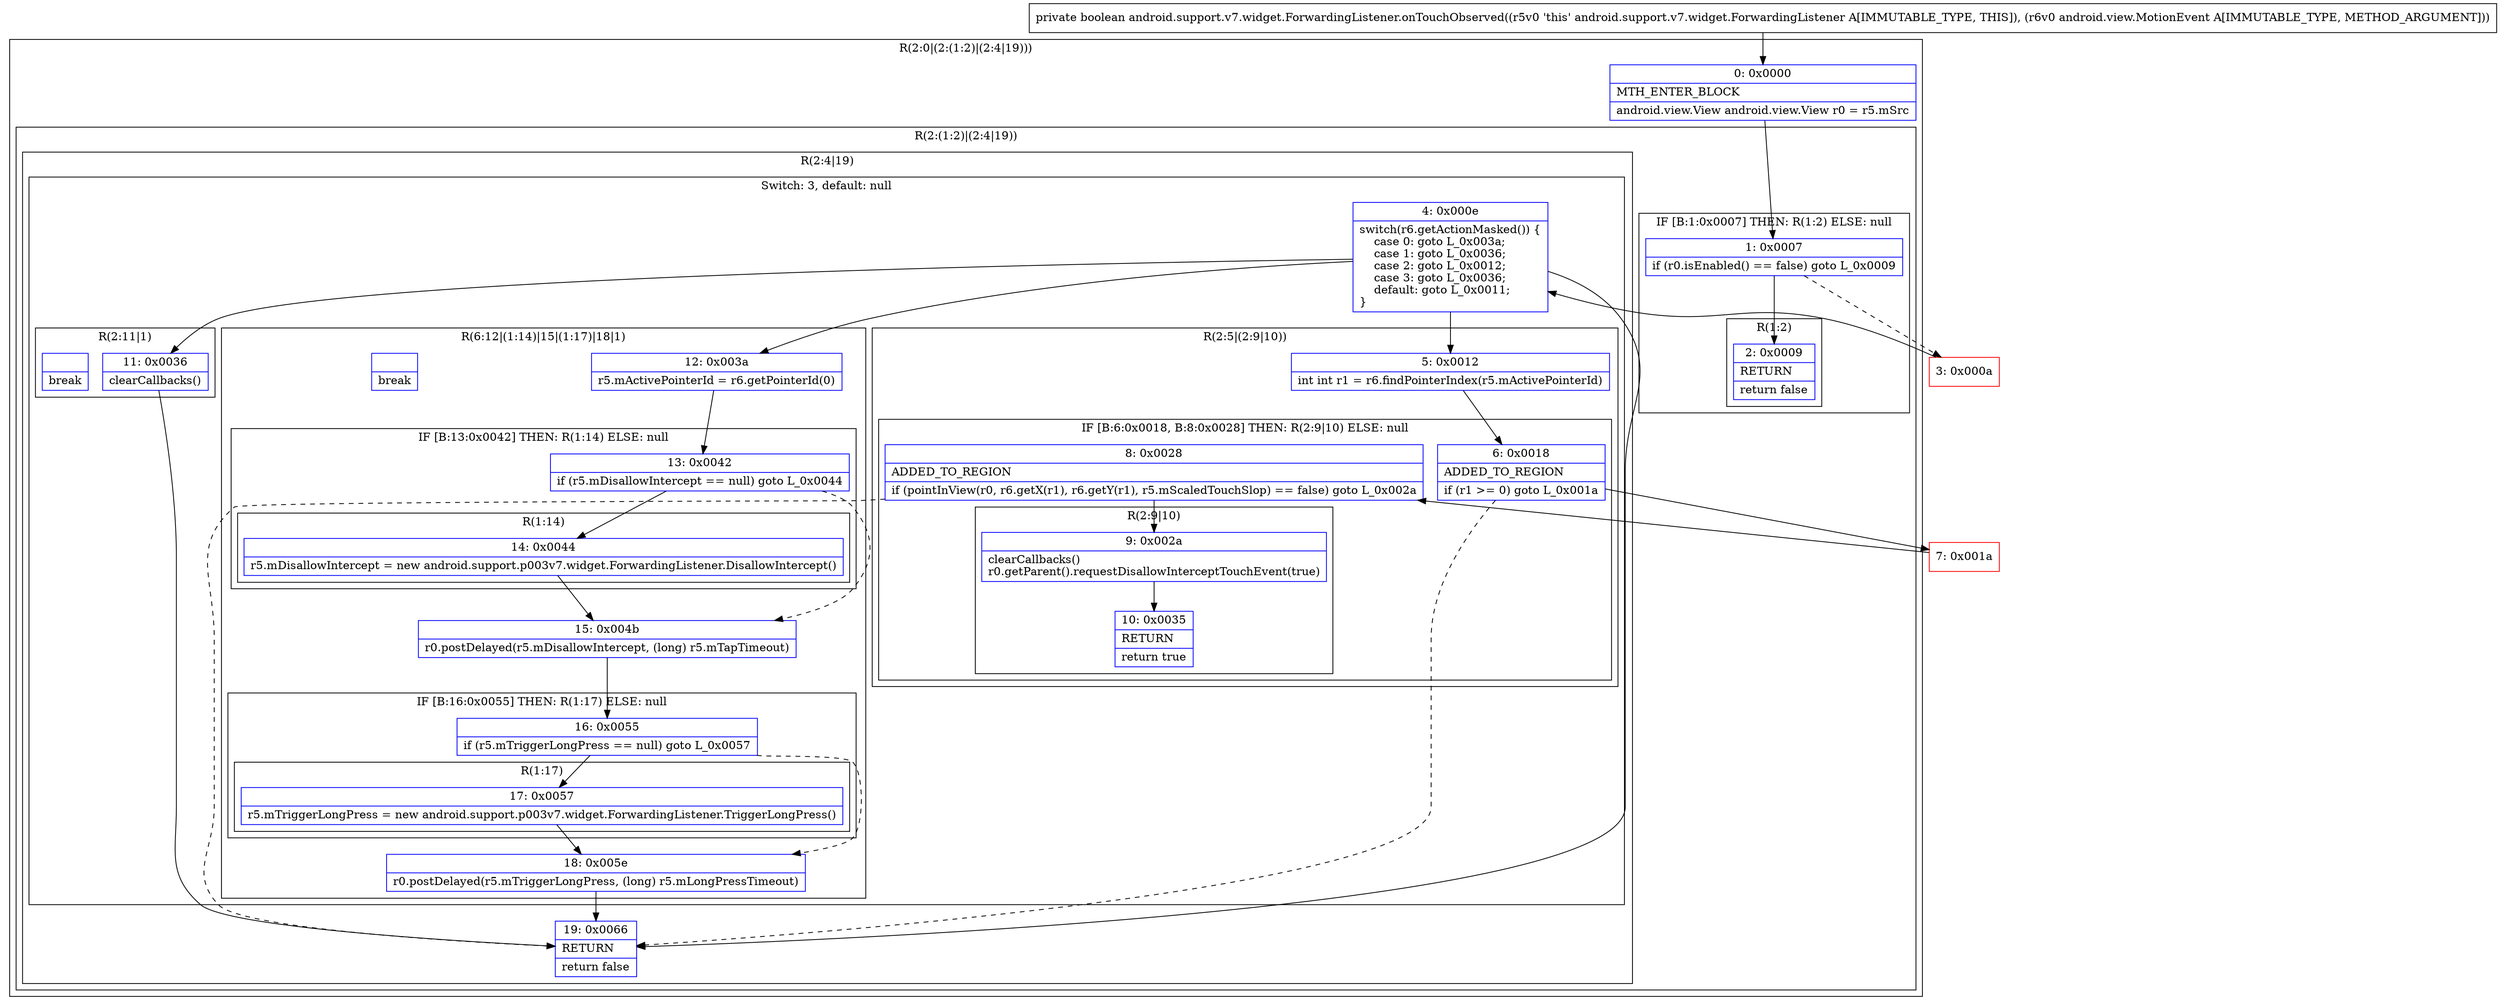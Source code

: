 digraph "CFG forandroid.support.v7.widget.ForwardingListener.onTouchObserved(Landroid\/view\/MotionEvent;)Z" {
subgraph cluster_Region_1183626431 {
label = "R(2:0|(2:(1:2)|(2:4|19)))";
node [shape=record,color=blue];
Node_0 [shape=record,label="{0\:\ 0x0000|MTH_ENTER_BLOCK\l|android.view.View android.view.View r0 = r5.mSrc\l}"];
subgraph cluster_Region_1079565684 {
label = "R(2:(1:2)|(2:4|19))";
node [shape=record,color=blue];
subgraph cluster_IfRegion_1172087509 {
label = "IF [B:1:0x0007] THEN: R(1:2) ELSE: null";
node [shape=record,color=blue];
Node_1 [shape=record,label="{1\:\ 0x0007|if (r0.isEnabled() == false) goto L_0x0009\l}"];
subgraph cluster_Region_505235548 {
label = "R(1:2)";
node [shape=record,color=blue];
Node_2 [shape=record,label="{2\:\ 0x0009|RETURN\l|return false\l}"];
}
}
subgraph cluster_Region_1663641590 {
label = "R(2:4|19)";
node [shape=record,color=blue];
subgraph cluster_SwitchRegion_1213869426 {
label = "Switch: 3, default: null";
node [shape=record,color=blue];
Node_4 [shape=record,label="{4\:\ 0x000e|switch(r6.getActionMasked()) \{\l    case 0: goto L_0x003a;\l    case 1: goto L_0x0036;\l    case 2: goto L_0x0012;\l    case 3: goto L_0x0036;\l    default: goto L_0x0011;\l\}\l}"];
subgraph cluster_Region_1424884381 {
label = "R(6:12|(1:14)|15|(1:17)|18|1)";
node [shape=record,color=blue];
Node_12 [shape=record,label="{12\:\ 0x003a|r5.mActivePointerId = r6.getPointerId(0)\l}"];
subgraph cluster_IfRegion_1315961456 {
label = "IF [B:13:0x0042] THEN: R(1:14) ELSE: null";
node [shape=record,color=blue];
Node_13 [shape=record,label="{13\:\ 0x0042|if (r5.mDisallowIntercept == null) goto L_0x0044\l}"];
subgraph cluster_Region_977536073 {
label = "R(1:14)";
node [shape=record,color=blue];
Node_14 [shape=record,label="{14\:\ 0x0044|r5.mDisallowIntercept = new android.support.p003v7.widget.ForwardingListener.DisallowIntercept()\l}"];
}
}
Node_15 [shape=record,label="{15\:\ 0x004b|r0.postDelayed(r5.mDisallowIntercept, (long) r5.mTapTimeout)\l}"];
subgraph cluster_IfRegion_276333152 {
label = "IF [B:16:0x0055] THEN: R(1:17) ELSE: null";
node [shape=record,color=blue];
Node_16 [shape=record,label="{16\:\ 0x0055|if (r5.mTriggerLongPress == null) goto L_0x0057\l}"];
subgraph cluster_Region_156241056 {
label = "R(1:17)";
node [shape=record,color=blue];
Node_17 [shape=record,label="{17\:\ 0x0057|r5.mTriggerLongPress = new android.support.p003v7.widget.ForwardingListener.TriggerLongPress()\l}"];
}
}
Node_18 [shape=record,label="{18\:\ 0x005e|r0.postDelayed(r5.mTriggerLongPress, (long) r5.mLongPressTimeout)\l}"];
Node_InsnContainer_954059648 [shape=record,label="{|break\l}"];
}
subgraph cluster_Region_581035678 {
label = "R(2:11|1)";
node [shape=record,color=blue];
Node_11 [shape=record,label="{11\:\ 0x0036|clearCallbacks()\l}"];
Node_InsnContainer_1981680424 [shape=record,label="{|break\l}"];
}
subgraph cluster_Region_940910697 {
label = "R(2:5|(2:9|10))";
node [shape=record,color=blue];
Node_5 [shape=record,label="{5\:\ 0x0012|int int r1 = r6.findPointerIndex(r5.mActivePointerId)\l}"];
subgraph cluster_IfRegion_997562676 {
label = "IF [B:6:0x0018, B:8:0x0028] THEN: R(2:9|10) ELSE: null";
node [shape=record,color=blue];
Node_6 [shape=record,label="{6\:\ 0x0018|ADDED_TO_REGION\l|if (r1 \>= 0) goto L_0x001a\l}"];
Node_8 [shape=record,label="{8\:\ 0x0028|ADDED_TO_REGION\l|if (pointInView(r0, r6.getX(r1), r6.getY(r1), r5.mScaledTouchSlop) == false) goto L_0x002a\l}"];
subgraph cluster_Region_419429289 {
label = "R(2:9|10)";
node [shape=record,color=blue];
Node_9 [shape=record,label="{9\:\ 0x002a|clearCallbacks()\lr0.getParent().requestDisallowInterceptTouchEvent(true)\l}"];
Node_10 [shape=record,label="{10\:\ 0x0035|RETURN\l|return true\l}"];
}
}
}
}
Node_19 [shape=record,label="{19\:\ 0x0066|RETURN\l|return false\l}"];
}
}
}
Node_3 [shape=record,color=red,label="{3\:\ 0x000a}"];
Node_7 [shape=record,color=red,label="{7\:\ 0x001a}"];
MethodNode[shape=record,label="{private boolean android.support.v7.widget.ForwardingListener.onTouchObserved((r5v0 'this' android.support.v7.widget.ForwardingListener A[IMMUTABLE_TYPE, THIS]), (r6v0 android.view.MotionEvent A[IMMUTABLE_TYPE, METHOD_ARGUMENT])) }"];
MethodNode -> Node_0;
Node_0 -> Node_1;
Node_1 -> Node_2;
Node_1 -> Node_3[style=dashed];
Node_4 -> Node_5;
Node_4 -> Node_11;
Node_4 -> Node_12;
Node_4 -> Node_19;
Node_12 -> Node_13;
Node_13 -> Node_14;
Node_13 -> Node_15[style=dashed];
Node_14 -> Node_15;
Node_15 -> Node_16;
Node_16 -> Node_17;
Node_16 -> Node_18[style=dashed];
Node_17 -> Node_18;
Node_18 -> Node_19;
Node_11 -> Node_19;
Node_5 -> Node_6;
Node_6 -> Node_7;
Node_6 -> Node_19[style=dashed];
Node_8 -> Node_9;
Node_8 -> Node_19[style=dashed];
Node_9 -> Node_10;
Node_3 -> Node_4;
Node_7 -> Node_8;
}

